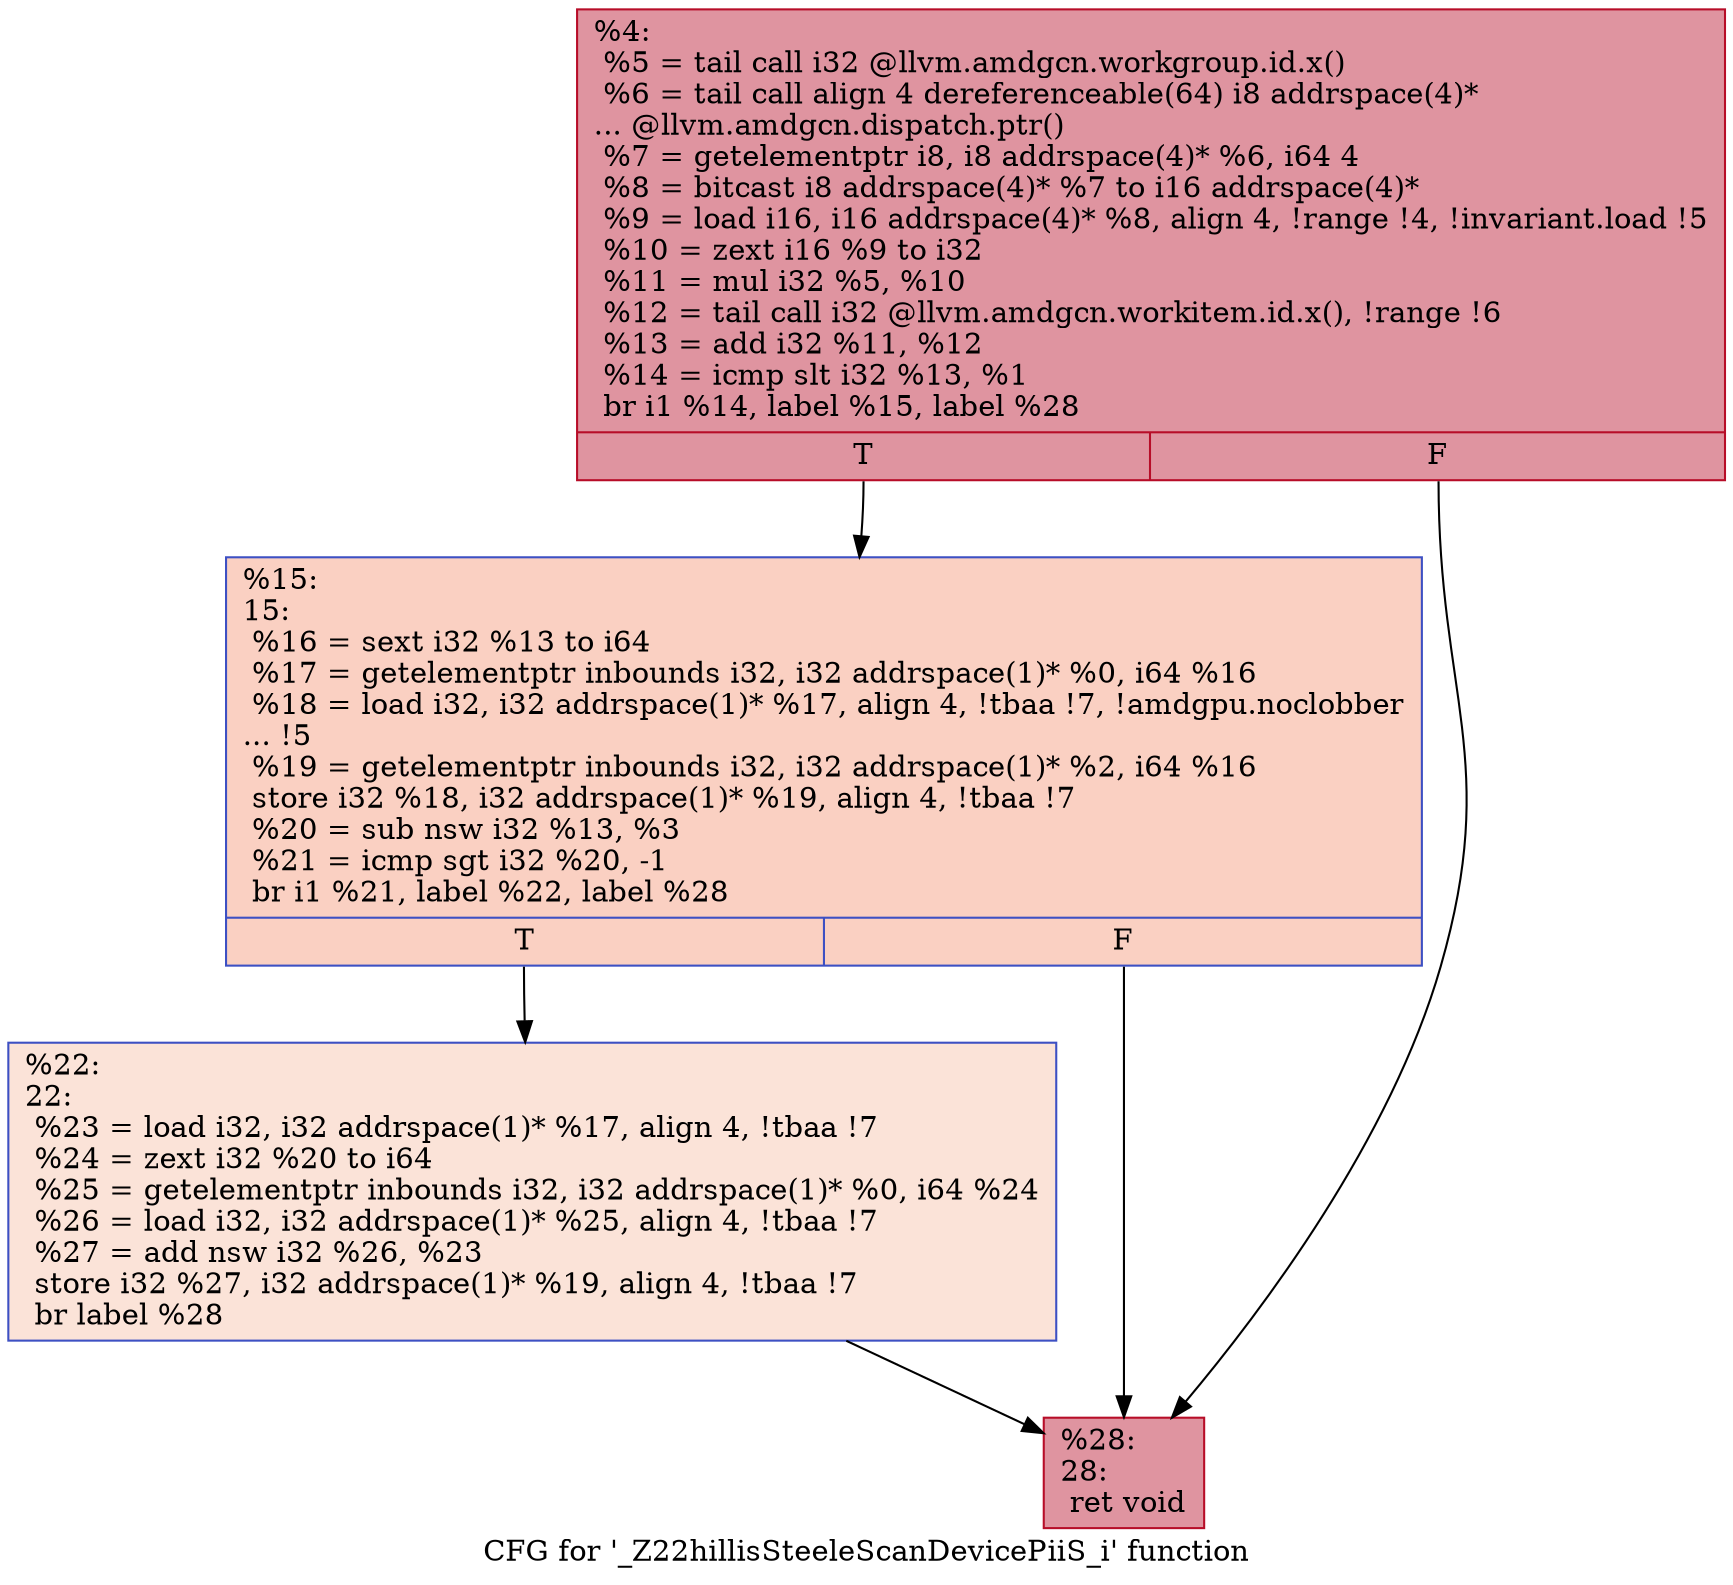 digraph "CFG for '_Z22hillisSteeleScanDevicePiiS_i' function" {
	label="CFG for '_Z22hillisSteeleScanDevicePiiS_i' function";

	Node0x59c01c0 [shape=record,color="#b70d28ff", style=filled, fillcolor="#b70d2870",label="{%4:\l  %5 = tail call i32 @llvm.amdgcn.workgroup.id.x()\l  %6 = tail call align 4 dereferenceable(64) i8 addrspace(4)*\l... @llvm.amdgcn.dispatch.ptr()\l  %7 = getelementptr i8, i8 addrspace(4)* %6, i64 4\l  %8 = bitcast i8 addrspace(4)* %7 to i16 addrspace(4)*\l  %9 = load i16, i16 addrspace(4)* %8, align 4, !range !4, !invariant.load !5\l  %10 = zext i16 %9 to i32\l  %11 = mul i32 %5, %10\l  %12 = tail call i32 @llvm.amdgcn.workitem.id.x(), !range !6\l  %13 = add i32 %11, %12\l  %14 = icmp slt i32 %13, %1\l  br i1 %14, label %15, label %28\l|{<s0>T|<s1>F}}"];
	Node0x59c01c0:s0 -> Node0x59c2110;
	Node0x59c01c0:s1 -> Node0x59c21a0;
	Node0x59c2110 [shape=record,color="#3d50c3ff", style=filled, fillcolor="#f3947570",label="{%15:\l15:                                               \l  %16 = sext i32 %13 to i64\l  %17 = getelementptr inbounds i32, i32 addrspace(1)* %0, i64 %16\l  %18 = load i32, i32 addrspace(1)* %17, align 4, !tbaa !7, !amdgpu.noclobber\l... !5\l  %19 = getelementptr inbounds i32, i32 addrspace(1)* %2, i64 %16\l  store i32 %18, i32 addrspace(1)* %19, align 4, !tbaa !7\l  %20 = sub nsw i32 %13, %3\l  %21 = icmp sgt i32 %20, -1\l  br i1 %21, label %22, label %28\l|{<s0>T|<s1>F}}"];
	Node0x59c2110:s0 -> Node0x59c34f0;
	Node0x59c2110:s1 -> Node0x59c21a0;
	Node0x59c34f0 [shape=record,color="#3d50c3ff", style=filled, fillcolor="#f6bfa670",label="{%22:\l22:                                               \l  %23 = load i32, i32 addrspace(1)* %17, align 4, !tbaa !7\l  %24 = zext i32 %20 to i64\l  %25 = getelementptr inbounds i32, i32 addrspace(1)* %0, i64 %24\l  %26 = load i32, i32 addrspace(1)* %25, align 4, !tbaa !7\l  %27 = add nsw i32 %26, %23\l  store i32 %27, i32 addrspace(1)* %19, align 4, !tbaa !7\l  br label %28\l}"];
	Node0x59c34f0 -> Node0x59c21a0;
	Node0x59c21a0 [shape=record,color="#b70d28ff", style=filled, fillcolor="#b70d2870",label="{%28:\l28:                                               \l  ret void\l}"];
}
